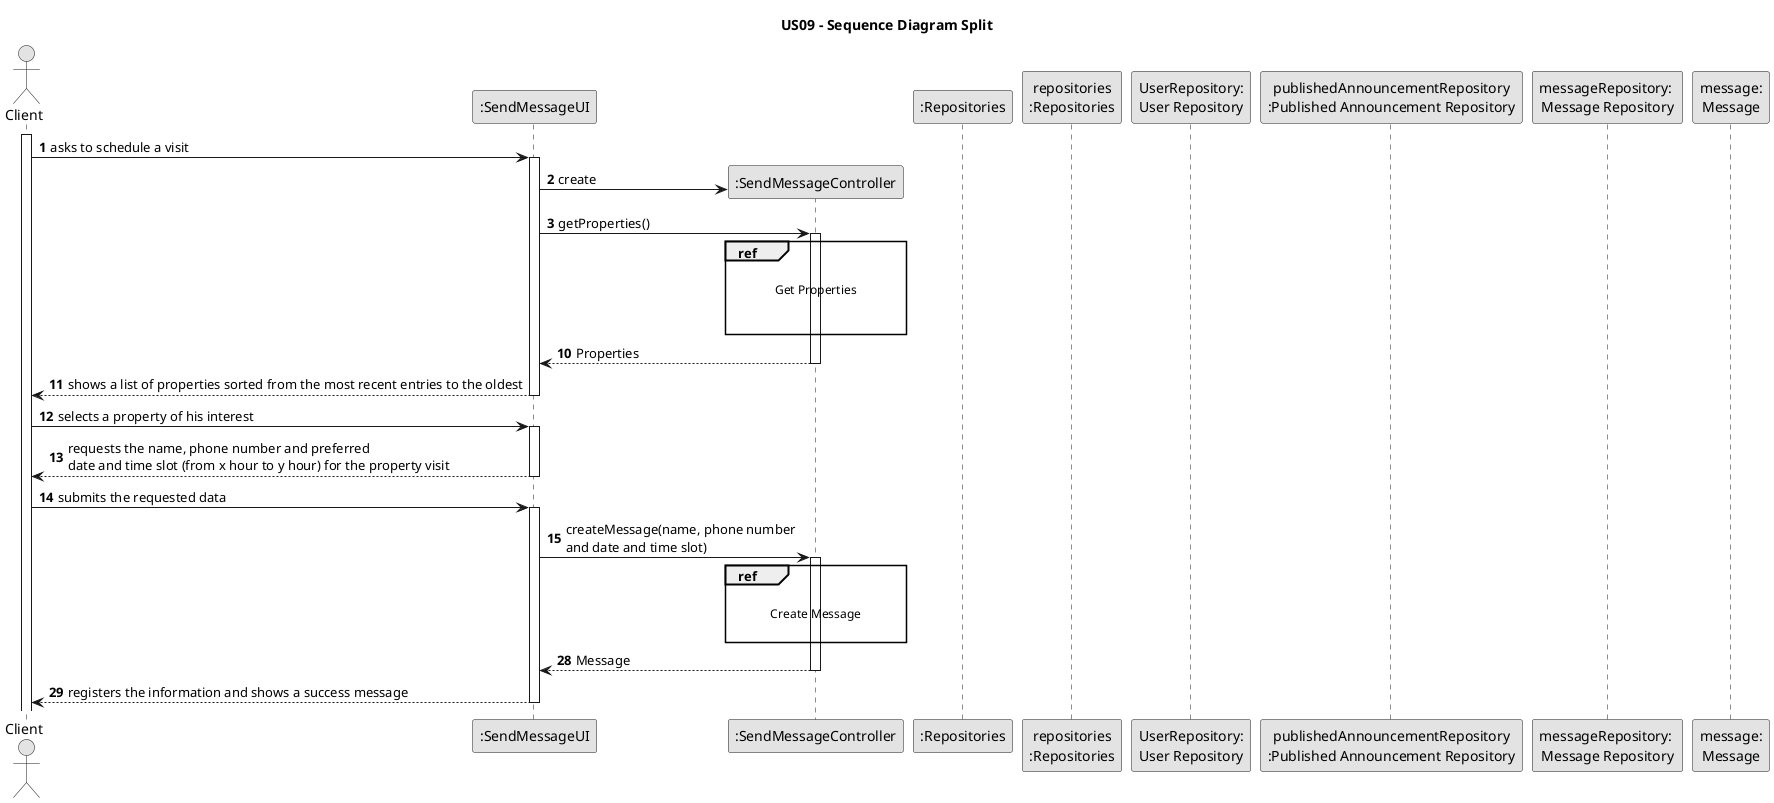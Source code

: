 @startuml
skinparam monochrome true
skinparam packageStyle rectangle
skinparam shadowing false

title US09 - Sequence Diagram Split

autonumber

'hide footbox
actor "Client" as Client
participant ":SendMessageUI" as UI
participant ":SendMessageController" as CTRL
participant ":Repositories" as Repository
participant "repositories\n:Repositories" as Repository2
participant "UserRepository:\nUser Repository" as UserRepository
participant "publishedAnnouncementRepository\n:Published Announcement Repository" as publishedAnnouncementRepository
participant "messageRepository: \nMessage Repository" as messageRepository
participant "message:\nMessage" as message

autonumber

        activate Client

    Client -> UI: asks to schedule a visit
        activate UI

        UI -> CTRL** : create
'    UI --> Client : requests an identity
'        deactivate UI
'
'    Client -> UI : inserts his email
'        activate UI
'
'        UI -> CTRL : getUserInformation()
'
'            activate CTRL
'
'            ref over CTRL
'
'            Get User Information


'            CTRL -> Repository : getInstance()
'                activate Repository
'
'            Repository --> CTRL : repositories
'                deactivate Repository
'
'            CTRL -> Repository2 : getUserInformationRepository()
'                activate Repository2
'
'            Repository2 --> CTRL : UserInformationRepository
'                deactivate Repository2
'
'            CTRL -> UserRepository : getUserInformation()
'
'                activate UserRepository
'
'            UserRepository --> CTRL : User Information
'
'                deactivate UserRepository

          '  end

'        CTRL --> UI : User Information
'
'            deactivate CTRL
'
'
'    UI --> Client : shows User information and requests a confirmation
'        deactivate UI
'
'    Client -> UI : confirms his personal information
'        activate UI

        UI -> CTRL : getProperties()
            activate CTRL

            ref over CTRL

                Get Properties


'            CTRL -> Repository : getInstance()
'                activate Repository
'
'            Repository --> CTRL : repositories
'                deactivate Repository
'
'            CTRL -> Repository2 : getPublishedAnnouncementRepository()
'                activate Repository2
'
'            Repository2 --> CTRL : PublishedAnnouncementRepository
'                deactivate Repository2
'
'            CTRL -> publishedAnnouncementRepository : getProperties()
'
'                activate publishedAnnouncementRepository
'
'            publishedAnnouncementRepository --> CTRL : Properties
'
'                deactivate publishedAnnouncementRepository
            end

autonumber 10

        CTRL --> UI : Properties

            deactivate CTRL

    UI --> Client: shows a list of properties sorted from the most recent entries to the oldest
        deactivate UI

    Client -> UI: selects a property of his interest
        activate UI

    '   UI --> UI : keepPropertySelected(propertyDescription)

    UI --> Client: requests the name, phone number and preferred \ndate and time slot (from x hour to y hour) for the property visit
        deactivate UI

    Client -> UI: submits the requested data
        activate UI

   ' UI --> UI : keepsData(name, phone number \nand date and time slot)

    UI -> CTRL: createMessage(name, phone number \nand date and time slot)
        activate CTRL

        ref over CTRL

        Create Message

'    CTRL ->CTRL: Property Selected
'
'        CTRL -> Repository : getInstance()
'            activate Repository
'
'        Repository --> CTRL : repositories
'            deactivate Repository
'
'        CTRL -> Repository2 : getMessageRepository()
'            activate Repository2
'
'        Repository2 --> CTRL : messageRepository
'            deactivate Repository2
'
'            CTRL -> messageRepository : createMessage(name, phone number and date and time slot)
'                activate messageRepository
'
'                messageRepository -> message** : createMessage(name, phone number \nand date and time slot)
'
'                messageRepository -> messageRepository : addMessage(message)
'                activate messageRepository
'
'                messageRepository -> messageRepository : validateMessage(message)
'                activate messageRepository
'
'                messageRepository --> CTRL : Message
'                deactivate messageRepository
'                deactivate messageRepository
'                deactivate messageRepository
            end

autonumber 28

           CTRL --> UI : Message
           deactivate CTRL



    UI --> Client: registers the information and shows a success message
        deactivate UI


@enduml